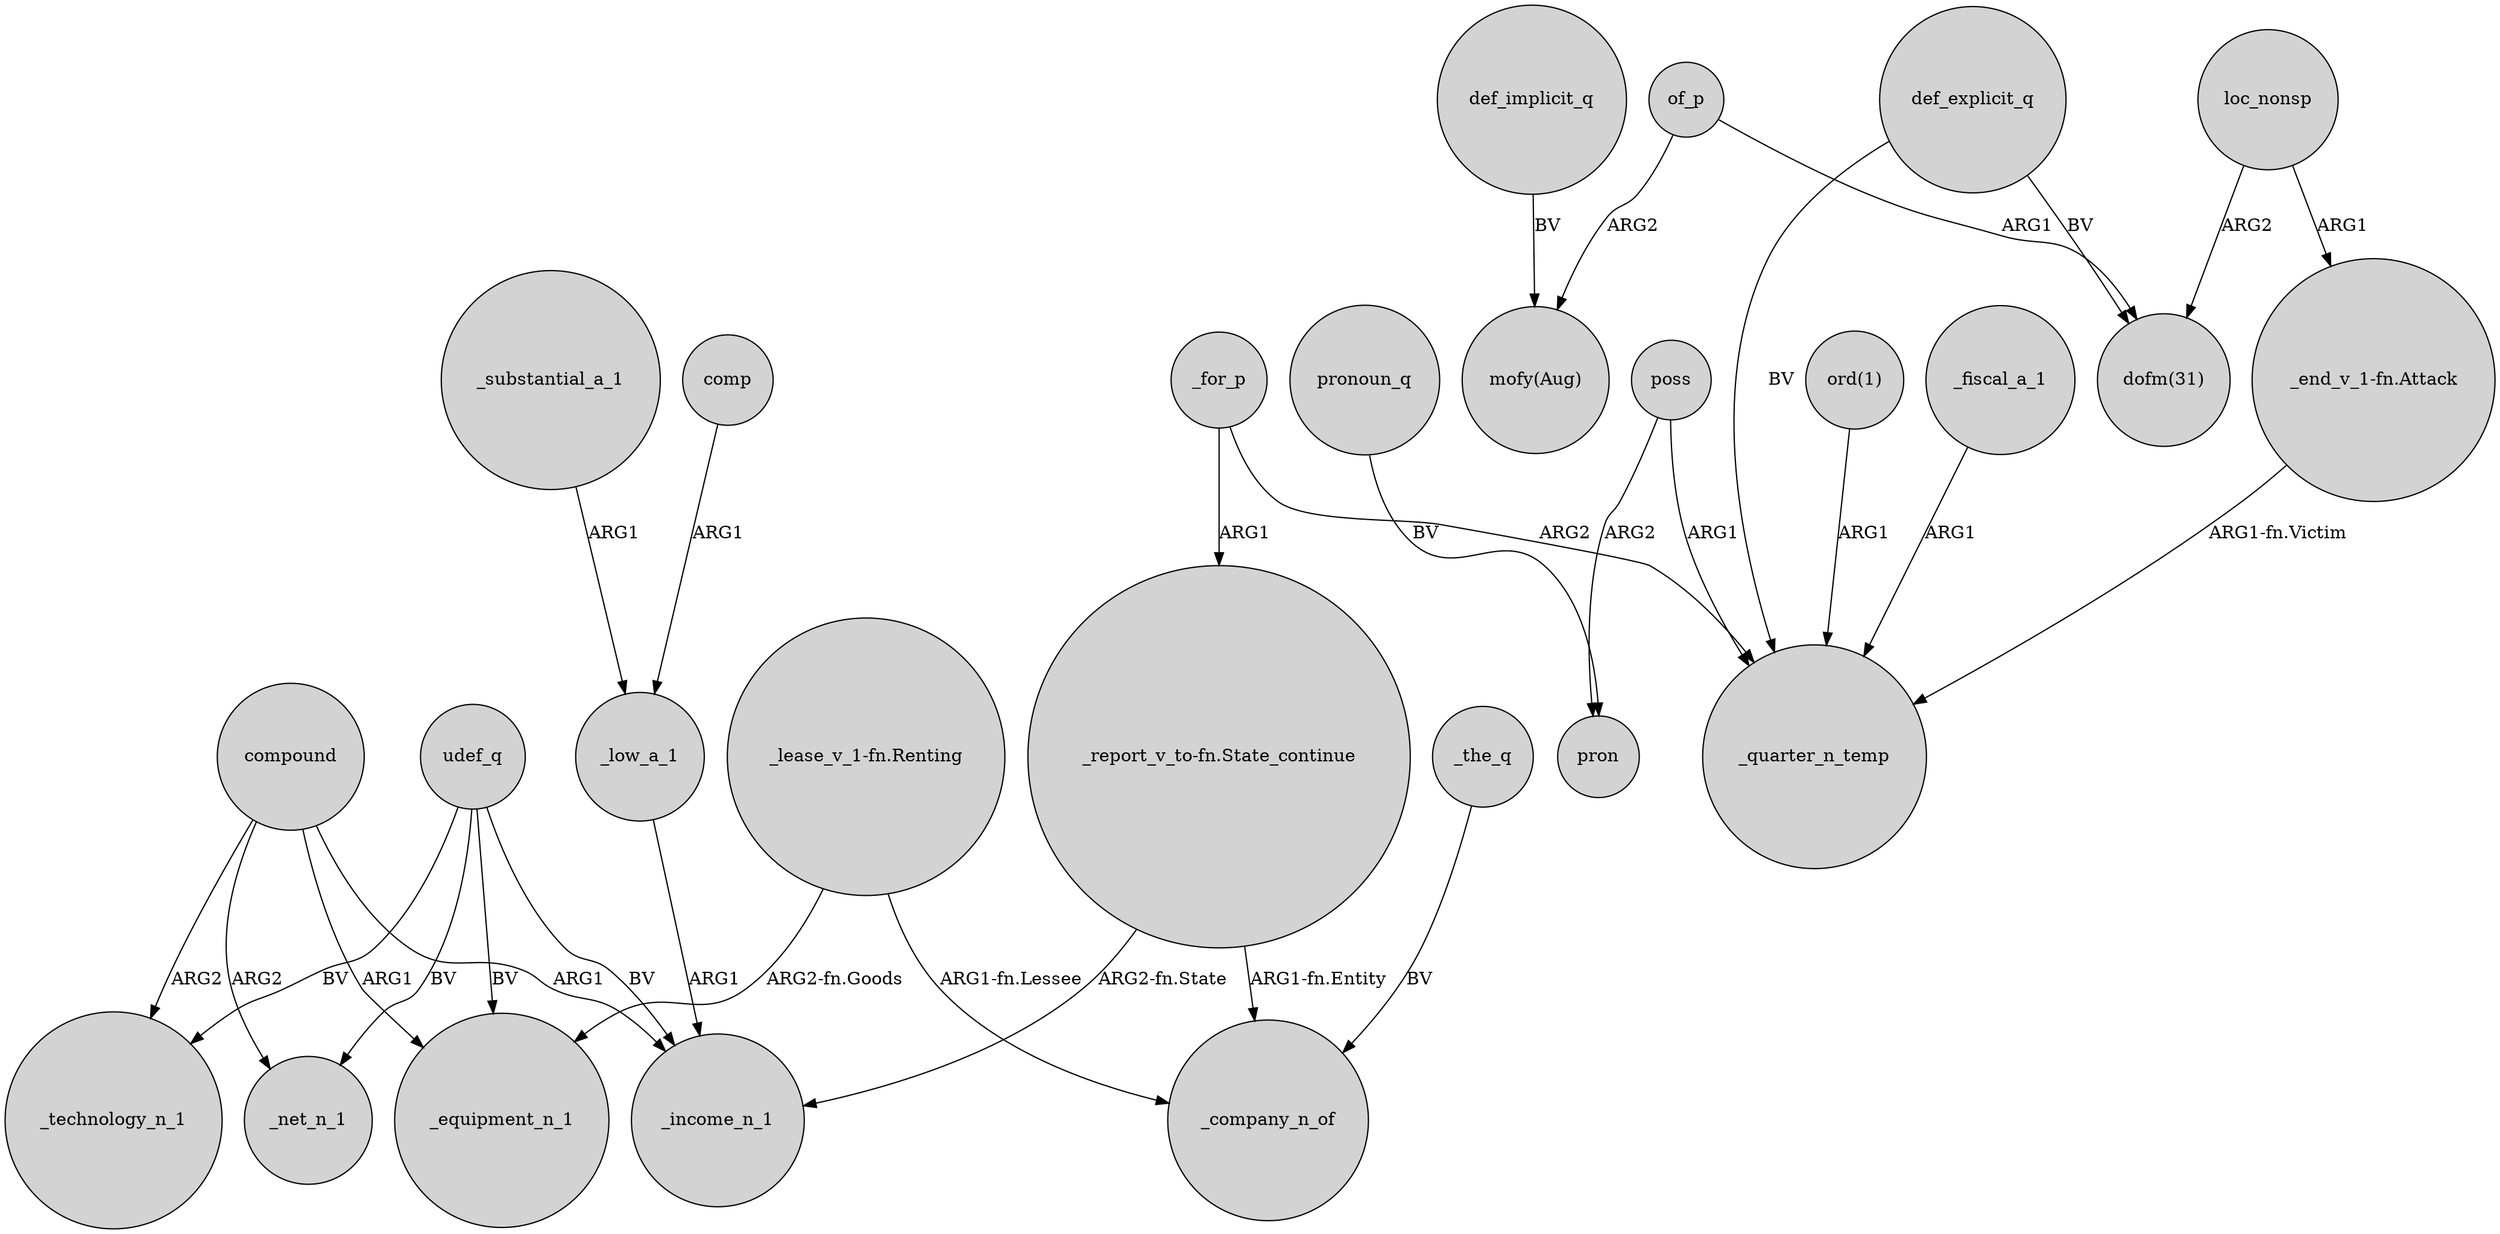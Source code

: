 digraph {
	node [shape=circle style=filled]
	"_report_v_to-fn.State_continue" -> _company_n_of [label="ARG1-fn.Entity"]
	udef_q -> _equipment_n_1 [label=BV]
	compound -> _equipment_n_1 [label=ARG1]
	compound -> _net_n_1 [label=ARG2]
	comp -> _low_a_1 [label=ARG1]
	"_lease_v_1-fn.Renting" -> _company_n_of [label="ARG1-fn.Lessee"]
	_substantial_a_1 -> _low_a_1 [label=ARG1]
	udef_q -> _income_n_1 [label=BV]
	of_p -> "dofm(31)" [label=ARG1]
	_for_p -> "_report_v_to-fn.State_continue" [label=ARG1]
	udef_q -> _technology_n_1 [label=BV]
	compound -> _technology_n_1 [label=ARG2]
	pronoun_q -> pron [label=BV]
	of_p -> "mofy(Aug)" [label=ARG2]
	poss -> pron [label=ARG2]
	compound -> _income_n_1 [label=ARG1]
	_for_p -> _quarter_n_temp [label=ARG2]
	"_report_v_to-fn.State_continue" -> _income_n_1 [label="ARG2-fn.State"]
	"_lease_v_1-fn.Renting" -> _equipment_n_1 [label="ARG2-fn.Goods"]
	loc_nonsp -> "_end_v_1-fn.Attack" [label=ARG1]
	"_end_v_1-fn.Attack" -> _quarter_n_temp [label="ARG1-fn.Victim"]
	udef_q -> _net_n_1 [label=BV]
	def_explicit_q -> _quarter_n_temp [label=BV]
	def_implicit_q -> "mofy(Aug)" [label=BV]
	"ord(1)" -> _quarter_n_temp [label=ARG1]
	def_explicit_q -> "dofm(31)" [label=BV]
	loc_nonsp -> "dofm(31)" [label=ARG2]
	poss -> _quarter_n_temp [label=ARG1]
	_fiscal_a_1 -> _quarter_n_temp [label=ARG1]
	_low_a_1 -> _income_n_1 [label=ARG1]
	_the_q -> _company_n_of [label=BV]
}
